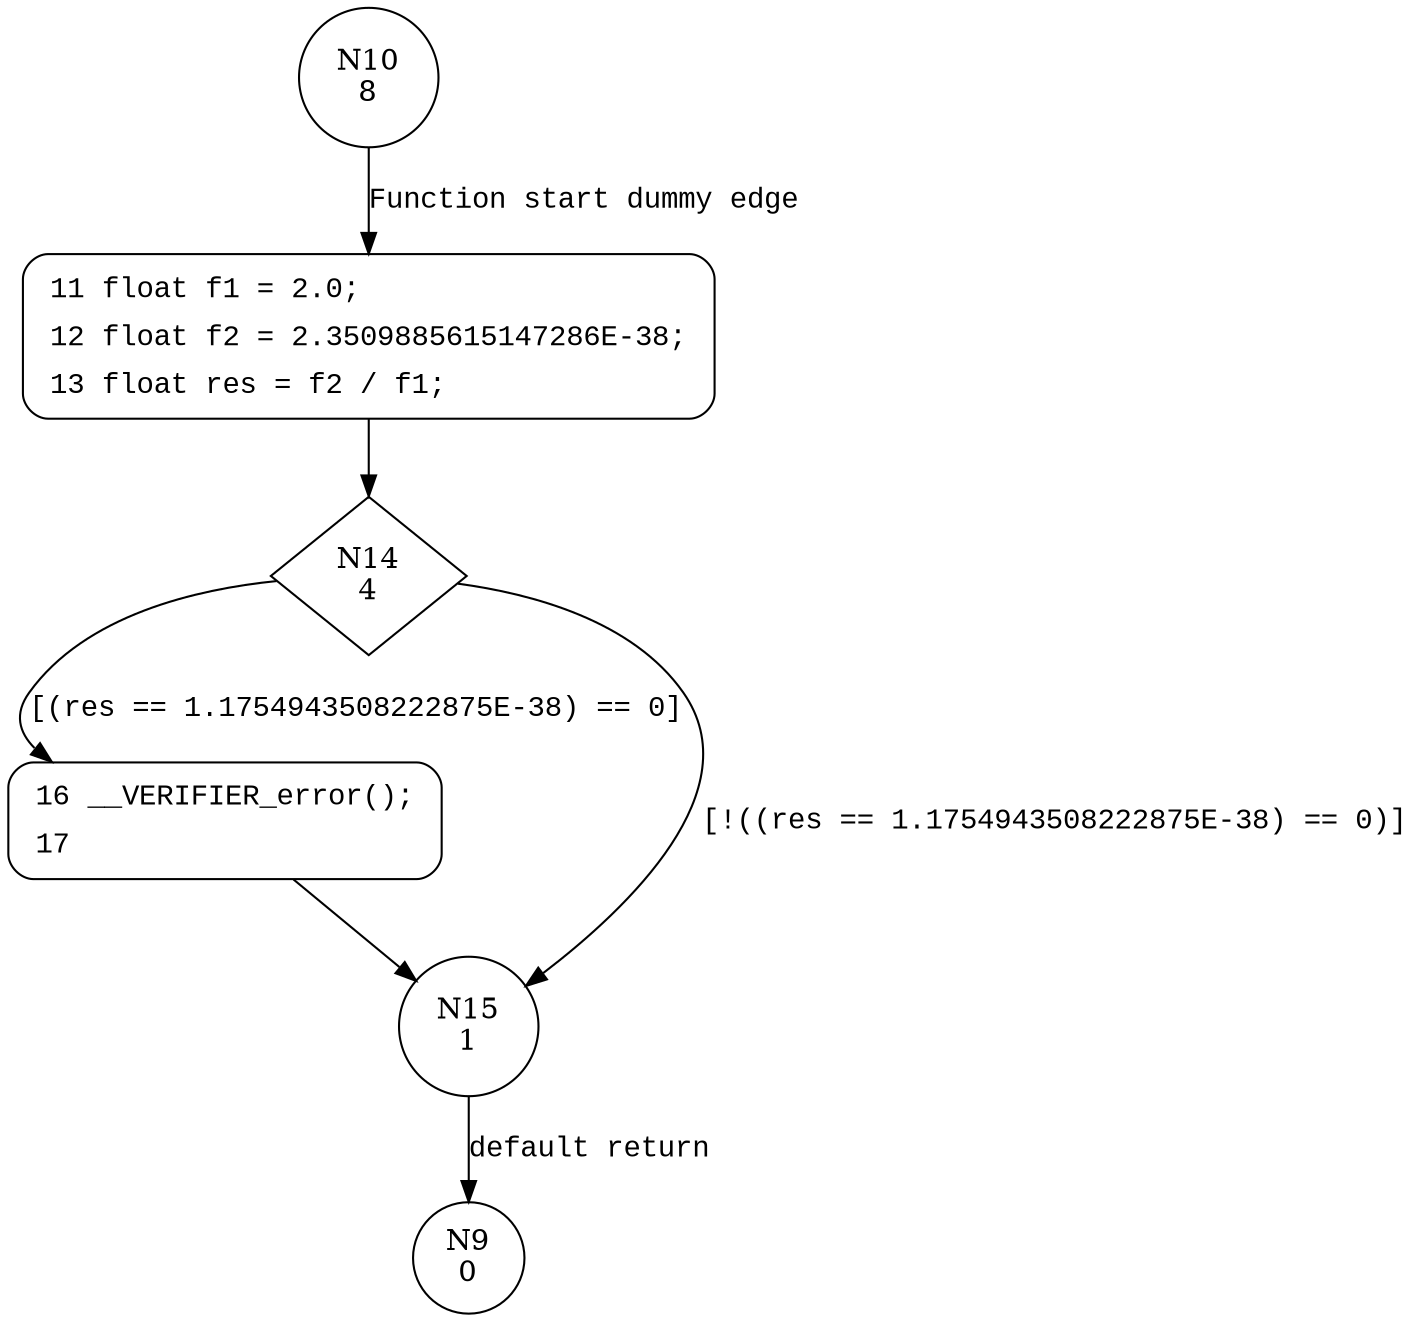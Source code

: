 digraph divide {
10 [shape="circle" label="N10\n8"]
11 [shape="circle" label="N11\n7"]
14 [shape="diamond" label="N14\n4"]
16 [shape="circle" label="N16\n3"]
15 [shape="circle" label="N15\n1"]
9 [shape="circle" label="N9\n0"]
11 [style="filled,bold" penwidth="1" fillcolor="white" fontname="Courier New" shape="Mrecord" label=<<table border="0" cellborder="0" cellpadding="3" bgcolor="white"><tr><td align="right">11</td><td align="left">float f1 = 2.0;</td></tr><tr><td align="right">12</td><td align="left">float f2 = 2.3509885615147286E-38;</td></tr><tr><td align="right">13</td><td align="left">float res = f2 / f1;</td></tr></table>>]
11 -> 14[label=""]
16 [style="filled,bold" penwidth="1" fillcolor="white" fontname="Courier New" shape="Mrecord" label=<<table border="0" cellborder="0" cellpadding="3" bgcolor="white"><tr><td align="right">16</td><td align="left">__VERIFIER_error();</td></tr><tr><td align="right">17</td><td align="left"></td></tr></table>>]
16 -> 15[label=""]
10 -> 11 [label="Function start dummy edge" fontname="Courier New"]
14 -> 16 [label="[(res == 1.1754943508222875E-38) == 0]" fontname="Courier New"]
14 -> 15 [label="[!((res == 1.1754943508222875E-38) == 0)]" fontname="Courier New"]
15 -> 9 [label="default return" fontname="Courier New"]
}